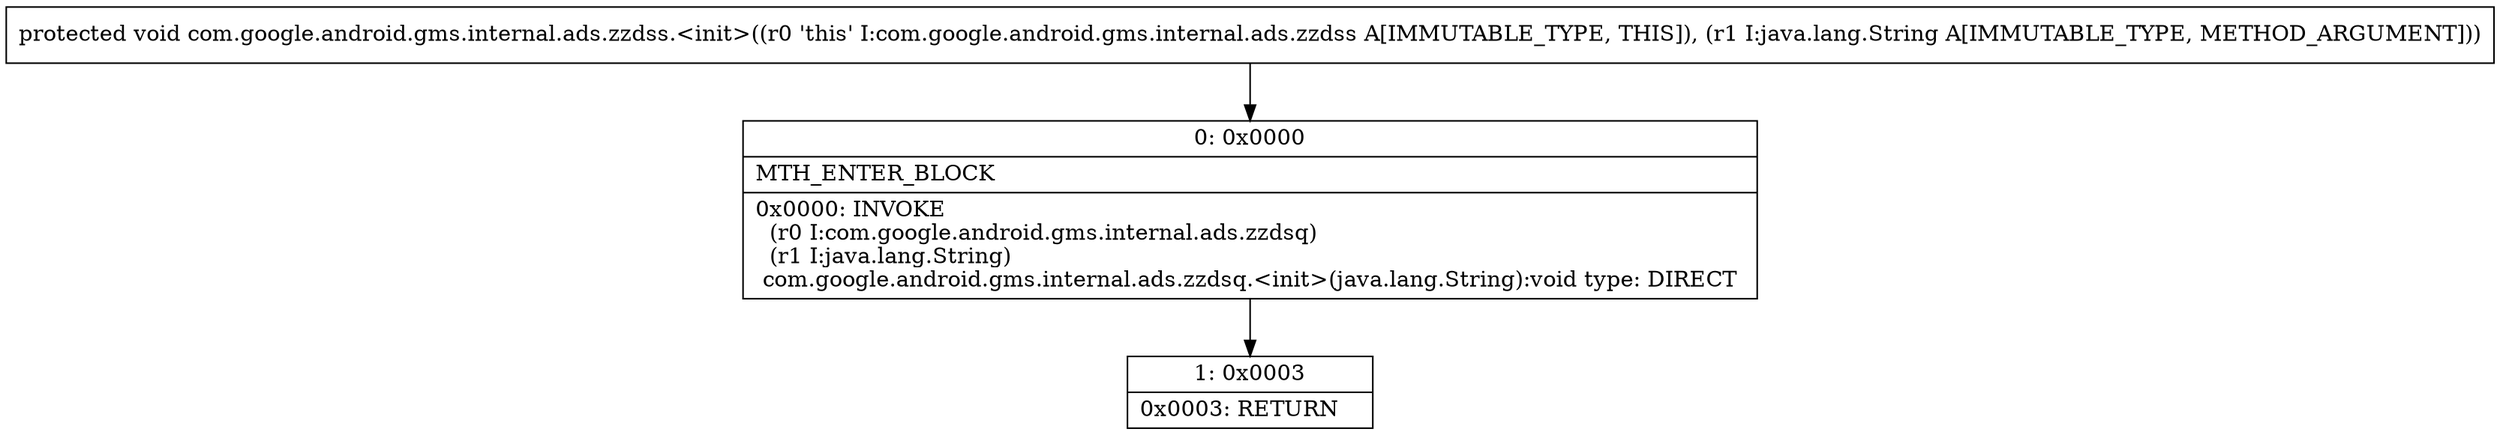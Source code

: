 digraph "CFG forcom.google.android.gms.internal.ads.zzdss.\<init\>(Ljava\/lang\/String;)V" {
Node_0 [shape=record,label="{0\:\ 0x0000|MTH_ENTER_BLOCK\l|0x0000: INVOKE  \l  (r0 I:com.google.android.gms.internal.ads.zzdsq)\l  (r1 I:java.lang.String)\l com.google.android.gms.internal.ads.zzdsq.\<init\>(java.lang.String):void type: DIRECT \l}"];
Node_1 [shape=record,label="{1\:\ 0x0003|0x0003: RETURN   \l}"];
MethodNode[shape=record,label="{protected void com.google.android.gms.internal.ads.zzdss.\<init\>((r0 'this' I:com.google.android.gms.internal.ads.zzdss A[IMMUTABLE_TYPE, THIS]), (r1 I:java.lang.String A[IMMUTABLE_TYPE, METHOD_ARGUMENT])) }"];
MethodNode -> Node_0;
Node_0 -> Node_1;
}

